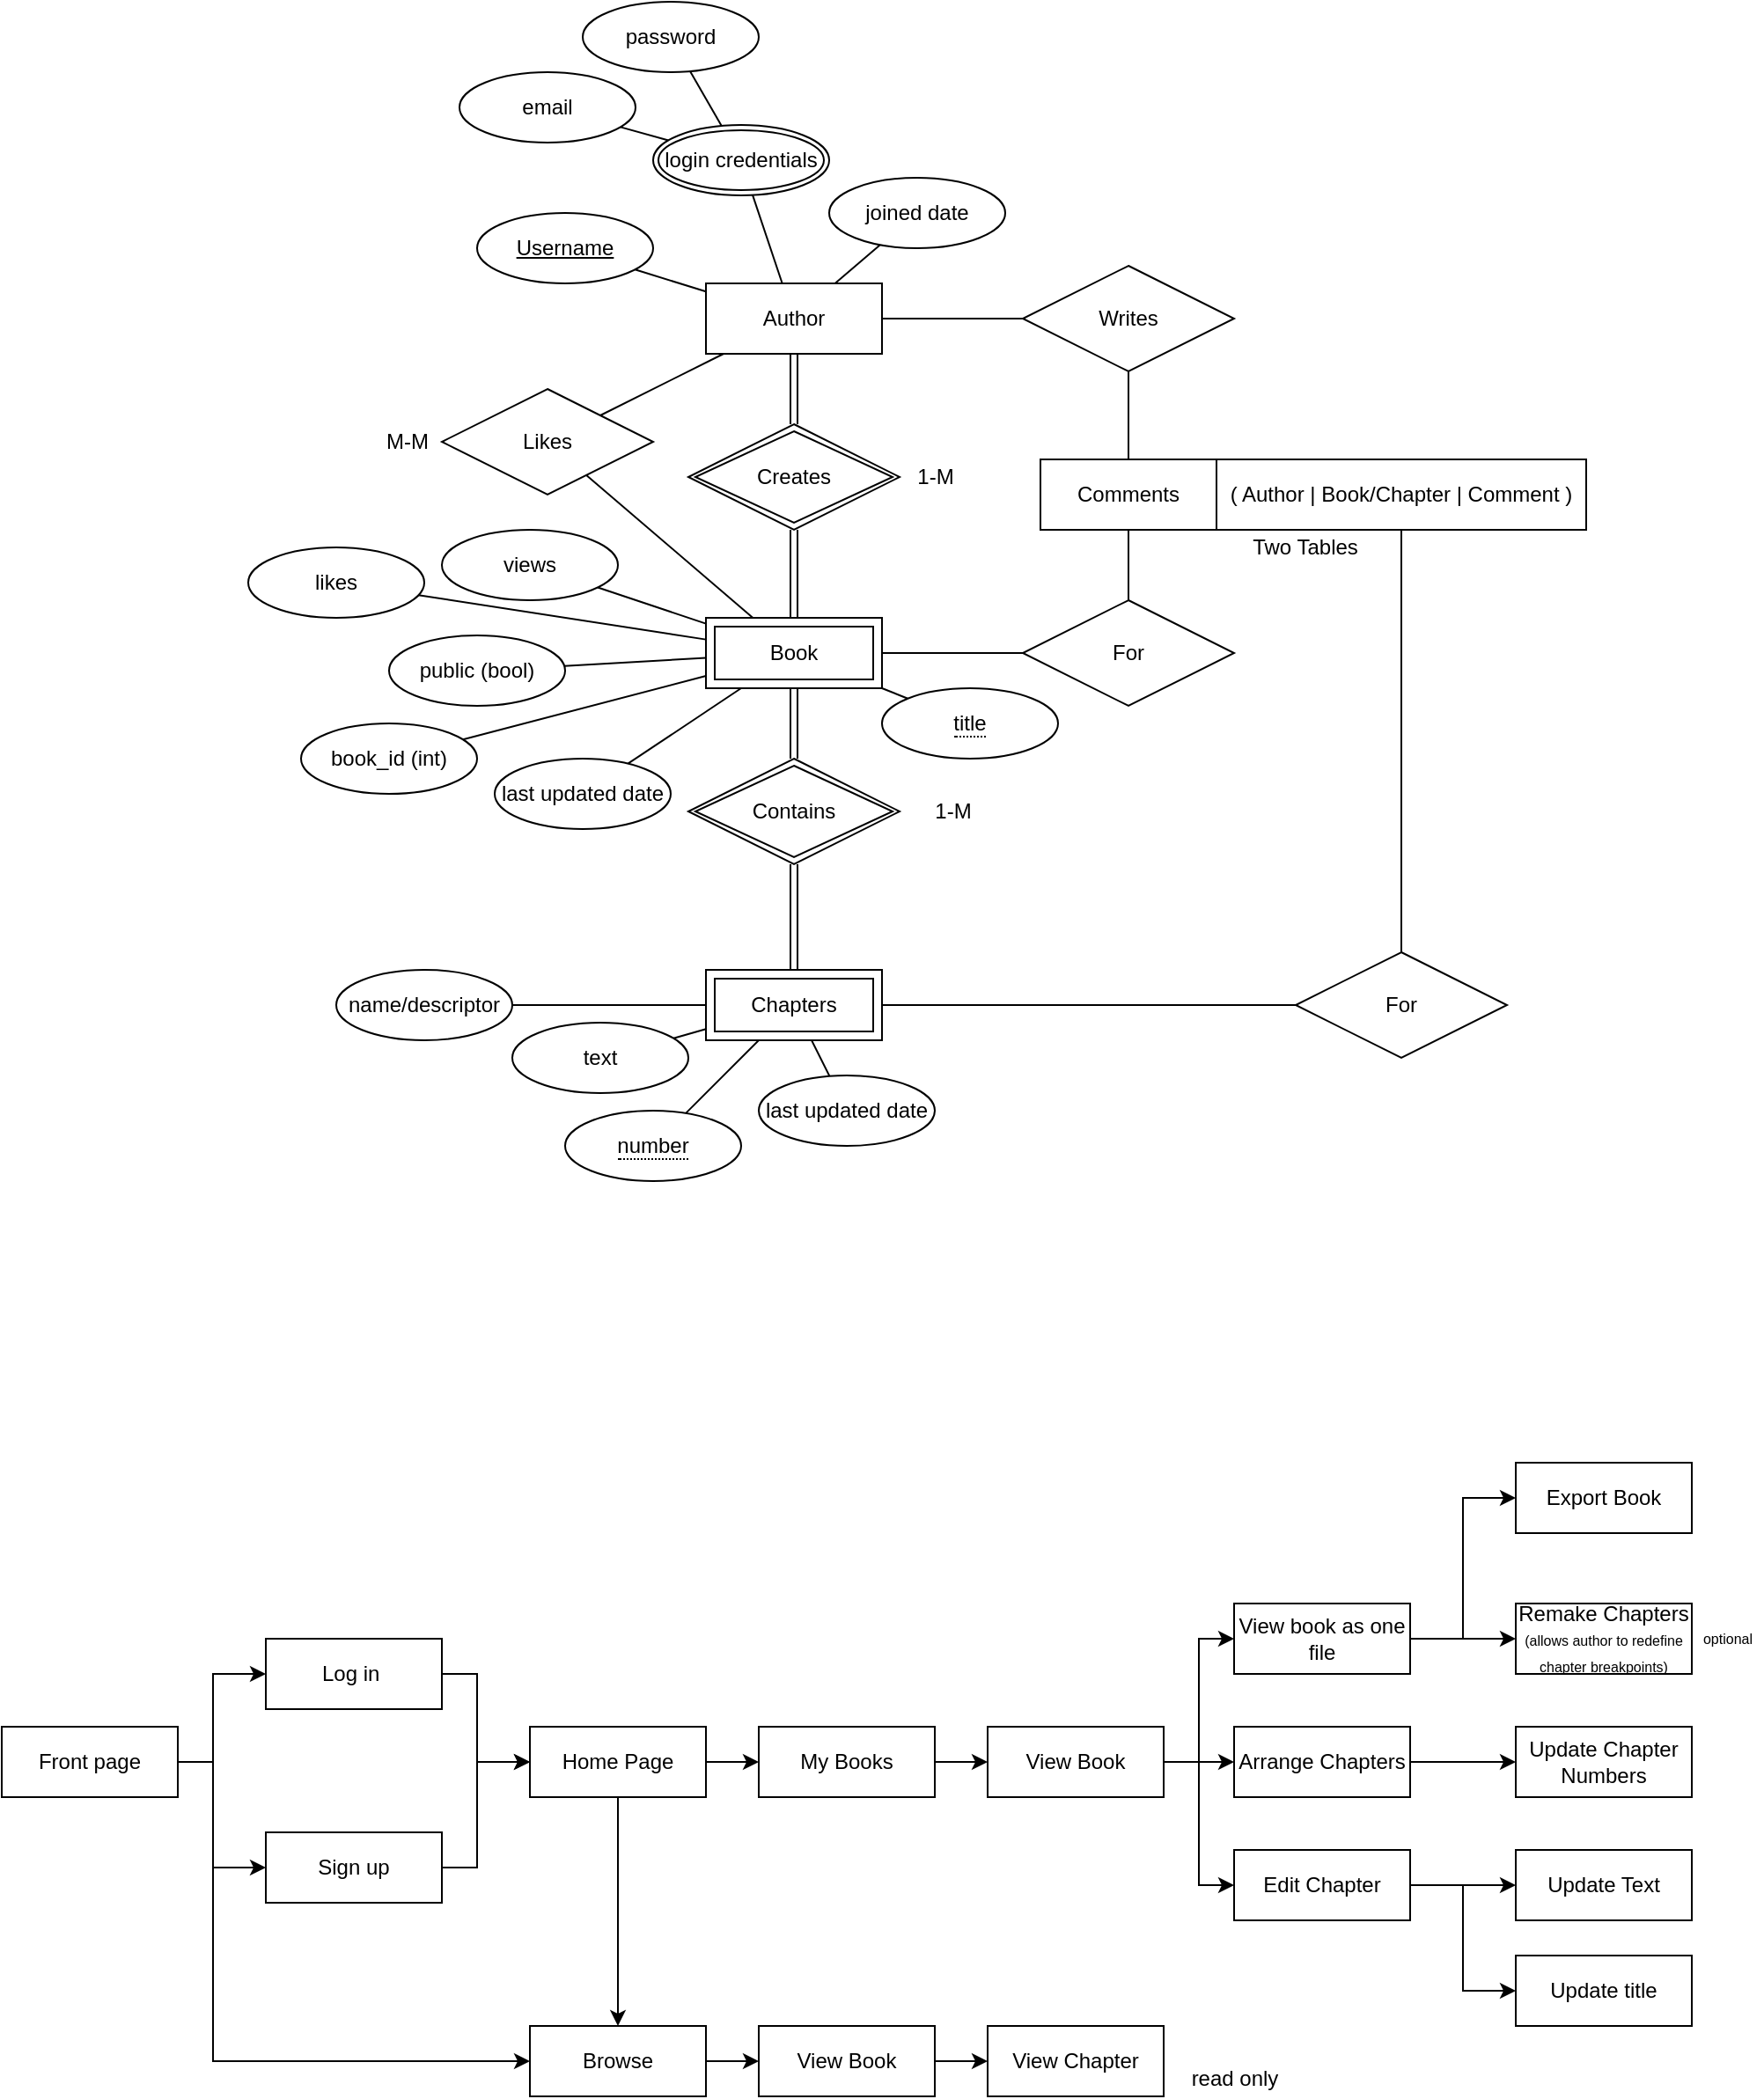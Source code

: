 <mxfile version="16.0.0" type="github"><diagram id="i01VUJJR0WLJMp-1cVsj" name="Page-1"><mxGraphModel dx="2523" dy="2034" grid="1" gridSize="10" guides="1" tooltips="1" connect="1" arrows="1" fold="1" page="1" pageScale="1" pageWidth="850" pageHeight="1100" math="0" shadow="0"><root><mxCell id="0"/><mxCell id="1" parent="0"/><mxCell id="I4n6glcD8BIyCKxKX_5C-17" style="edgeStyle=orthogonalEdgeStyle;rounded=0;orthogonalLoop=1;jettySize=auto;html=1;endArrow=classic;endFill=1;" edge="1" parent="1" source="I4n6glcD8BIyCKxKX_5C-13" target="I4n6glcD8BIyCKxKX_5C-14"><mxGeometry relative="1" as="geometry"><Array as="points"><mxPoint x="-400" y="690"/><mxPoint x="-400" y="640"/></Array></mxGeometry></mxCell><mxCell id="I4n6glcD8BIyCKxKX_5C-18" style="edgeStyle=orthogonalEdgeStyle;rounded=0;orthogonalLoop=1;jettySize=auto;html=1;endArrow=classic;endFill=1;" edge="1" parent="1" source="I4n6glcD8BIyCKxKX_5C-13" target="I4n6glcD8BIyCKxKX_5C-15"><mxGeometry relative="1" as="geometry"><Array as="points"><mxPoint x="-400" y="690"/><mxPoint x="-400" y="750"/></Array></mxGeometry></mxCell><mxCell id="I4n6glcD8BIyCKxKX_5C-26" style="edgeStyle=orthogonalEdgeStyle;rounded=0;orthogonalLoop=1;jettySize=auto;html=1;endArrow=classic;endFill=1;" edge="1" parent="1" source="I4n6glcD8BIyCKxKX_5C-13" target="I4n6glcD8BIyCKxKX_5C-25"><mxGeometry relative="1" as="geometry"><Array as="points"><mxPoint x="-400" y="690"/><mxPoint x="-400" y="860"/></Array></mxGeometry></mxCell><mxCell id="I4n6glcD8BIyCKxKX_5C-13" value="Front page" style="whiteSpace=wrap;html=1;align=center;" vertex="1" parent="1"><mxGeometry x="-520" y="670" width="100" height="40" as="geometry"/></mxCell><mxCell id="I4n6glcD8BIyCKxKX_5C-22" style="edgeStyle=orthogonalEdgeStyle;rounded=0;orthogonalLoop=1;jettySize=auto;html=1;endArrow=classic;endFill=1;" edge="1" parent="1" source="I4n6glcD8BIyCKxKX_5C-14" target="I4n6glcD8BIyCKxKX_5C-21"><mxGeometry relative="1" as="geometry"><Array as="points"><mxPoint x="-250" y="640"/><mxPoint x="-250" y="690"/></Array></mxGeometry></mxCell><mxCell id="I4n6glcD8BIyCKxKX_5C-14" value="Log in&amp;nbsp;" style="whiteSpace=wrap;html=1;align=center;" vertex="1" parent="1"><mxGeometry x="-370" y="620" width="100" height="40" as="geometry"/></mxCell><mxCell id="I4n6glcD8BIyCKxKX_5C-23" style="edgeStyle=orthogonalEdgeStyle;rounded=0;orthogonalLoop=1;jettySize=auto;html=1;endArrow=classic;endFill=1;" edge="1" parent="1" source="I4n6glcD8BIyCKxKX_5C-15" target="I4n6glcD8BIyCKxKX_5C-21"><mxGeometry relative="1" as="geometry"><Array as="points"><mxPoint x="-250" y="750"/><mxPoint x="-250" y="690"/></Array></mxGeometry></mxCell><mxCell id="I4n6glcD8BIyCKxKX_5C-15" value="Sign up" style="whiteSpace=wrap;html=1;align=center;" vertex="1" parent="1"><mxGeometry x="-370" y="730" width="100" height="40" as="geometry"/></mxCell><mxCell id="I4n6glcD8BIyCKxKX_5C-113" value="" style="edgeStyle=none;rounded=0;orthogonalLoop=1;jettySize=auto;html=1;endArrow=classic;endFill=1;" edge="1" parent="1" source="I4n6glcD8BIyCKxKX_5C-21" target="I4n6glcD8BIyCKxKX_5C-112"><mxGeometry relative="1" as="geometry"/></mxCell><mxCell id="I4n6glcD8BIyCKxKX_5C-117" style="edgeStyle=orthogonalEdgeStyle;rounded=0;orthogonalLoop=1;jettySize=auto;html=1;endArrow=classic;endFill=1;" edge="1" parent="1" source="I4n6glcD8BIyCKxKX_5C-21" target="I4n6glcD8BIyCKxKX_5C-25"><mxGeometry relative="1" as="geometry"/></mxCell><mxCell id="I4n6glcD8BIyCKxKX_5C-21" value="Home Page" style="whiteSpace=wrap;html=1;align=center;" vertex="1" parent="1"><mxGeometry x="-220" y="670" width="100" height="40" as="geometry"/></mxCell><mxCell id="I4n6glcD8BIyCKxKX_5C-109" value="" style="edgeStyle=none;rounded=0;orthogonalLoop=1;jettySize=auto;html=1;endArrow=classic;endFill=1;" edge="1" parent="1" source="I4n6glcD8BIyCKxKX_5C-25" target="I4n6glcD8BIyCKxKX_5C-108"><mxGeometry relative="1" as="geometry"/></mxCell><mxCell id="I4n6glcD8BIyCKxKX_5C-25" value="Browse" style="whiteSpace=wrap;html=1;align=center;" vertex="1" parent="1"><mxGeometry x="-220" y="840" width="100" height="40" as="geometry"/></mxCell><mxCell id="I4n6glcD8BIyCKxKX_5C-63" style="edgeStyle=none;rounded=0;orthogonalLoop=1;jettySize=auto;html=1;endArrow=none;endFill=0;" edge="1" parent="1" source="I4n6glcD8BIyCKxKX_5C-61" target="I4n6glcD8BIyCKxKX_5C-1"><mxGeometry relative="1" as="geometry"/></mxCell><mxCell id="I4n6glcD8BIyCKxKX_5C-61" value="&lt;u&gt;Username&lt;/u&gt;" style="ellipse;whiteSpace=wrap;html=1;align=center;" vertex="1" parent="1"><mxGeometry x="-250" y="-190" width="100" height="40" as="geometry"/></mxCell><mxCell id="I4n6glcD8BIyCKxKX_5C-81" style="edgeStyle=none;rounded=0;orthogonalLoop=1;jettySize=auto;html=1;endArrow=none;endFill=0;" edge="1" parent="1" source="I4n6glcD8BIyCKxKX_5C-1" target="I4n6glcD8BIyCKxKX_5C-80"><mxGeometry relative="1" as="geometry"/></mxCell><mxCell id="I4n6glcD8BIyCKxKX_5C-91" style="edgeStyle=none;rounded=0;orthogonalLoop=1;jettySize=auto;html=1;endArrow=none;endFill=0;" edge="1" parent="1" source="I4n6glcD8BIyCKxKX_5C-1" target="I4n6glcD8BIyCKxKX_5C-88"><mxGeometry relative="1" as="geometry"/></mxCell><mxCell id="I4n6glcD8BIyCKxKX_5C-1" value="Author" style="whiteSpace=wrap;html=1;align=center;" vertex="1" parent="1"><mxGeometry x="-120" y="-150" width="100" height="40" as="geometry"/></mxCell><mxCell id="I4n6glcD8BIyCKxKX_5C-27" value="public (bool)" style="ellipse;whiteSpace=wrap;html=1;align=center;" vertex="1" parent="1"><mxGeometry x="-300" y="50" width="100" height="40" as="geometry"/></mxCell><mxCell id="I4n6glcD8BIyCKxKX_5C-28" value="book_id (int)" style="ellipse;whiteSpace=wrap;html=1;align=center;" vertex="1" parent="1"><mxGeometry x="-350" y="100" width="100" height="40" as="geometry"/></mxCell><mxCell id="I4n6glcD8BIyCKxKX_5C-38" value="text" style="ellipse;whiteSpace=wrap;html=1;align=center;" vertex="1" parent="1"><mxGeometry x="-230" y="270" width="100" height="40" as="geometry"/></mxCell><mxCell id="I4n6glcD8BIyCKxKX_5C-45" value="Book" style="shape=ext;margin=3;double=1;whiteSpace=wrap;html=1;align=center;" vertex="1" parent="1"><mxGeometry x="-120" y="40" width="100" height="40" as="geometry"/></mxCell><mxCell id="I4n6glcD8BIyCKxKX_5C-33" value="" style="rounded=0;orthogonalLoop=1;jettySize=auto;html=1;endArrow=none;endFill=0;" edge="1" parent="1" source="I4n6glcD8BIyCKxKX_5C-27" target="I4n6glcD8BIyCKxKX_5C-45"><mxGeometry relative="1" as="geometry"><mxPoint x="-85" y="300" as="targetPoint"/></mxGeometry></mxCell><mxCell id="I4n6glcD8BIyCKxKX_5C-35" value="" style="edgeStyle=none;rounded=0;orthogonalLoop=1;jettySize=auto;html=1;endArrow=none;endFill=0;" edge="1" parent="1" source="I4n6glcD8BIyCKxKX_5C-28" target="I4n6glcD8BIyCKxKX_5C-45"><mxGeometry relative="1" as="geometry"><mxPoint x="-60" y="300" as="targetPoint"/></mxGeometry></mxCell><mxCell id="I4n6glcD8BIyCKxKX_5C-37" value="" style="edgeStyle=none;rounded=0;orthogonalLoop=1;jettySize=auto;html=1;endArrow=none;endFill=0;" edge="1" parent="1" source="I4n6glcD8BIyCKxKX_5C-65" target="I4n6glcD8BIyCKxKX_5C-45"><mxGeometry relative="1" as="geometry"><mxPoint x="10.856" y="53.686" as="sourcePoint"/><mxPoint x="-22" y="300" as="targetPoint"/></mxGeometry></mxCell><mxCell id="I4n6glcD8BIyCKxKX_5C-47" style="edgeStyle=none;shape=link;rounded=0;orthogonalLoop=1;jettySize=auto;html=1;endArrow=none;endFill=0;" edge="1" parent="1" source="I4n6glcD8BIyCKxKX_5C-46" target="I4n6glcD8BIyCKxKX_5C-45"><mxGeometry relative="1" as="geometry"/></mxCell><mxCell id="I4n6glcD8BIyCKxKX_5C-48" style="edgeStyle=none;shape=link;rounded=0;orthogonalLoop=1;jettySize=auto;html=1;entryX=0.5;entryY=1;entryDx=0;entryDy=0;endArrow=none;endFill=0;" edge="1" parent="1" source="I4n6glcD8BIyCKxKX_5C-46" target="I4n6glcD8BIyCKxKX_5C-1"><mxGeometry relative="1" as="geometry"/></mxCell><mxCell id="I4n6glcD8BIyCKxKX_5C-46" value="Creates" style="shape=rhombus;double=1;perimeter=rhombusPerimeter;whiteSpace=wrap;html=1;align=center;" vertex="1" parent="1"><mxGeometry x="-130" y="-70" width="120" height="60" as="geometry"/></mxCell><mxCell id="I4n6glcD8BIyCKxKX_5C-49" value="Chapters" style="shape=ext;margin=3;double=1;whiteSpace=wrap;html=1;align=center;" vertex="1" parent="1"><mxGeometry x="-120" y="240" width="100" height="40" as="geometry"/></mxCell><mxCell id="I4n6glcD8BIyCKxKX_5C-54" style="edgeStyle=none;rounded=0;orthogonalLoop=1;jettySize=auto;html=1;endArrow=none;endFill=0;" edge="1" parent="1" source="I4n6glcD8BIyCKxKX_5C-38" target="I4n6glcD8BIyCKxKX_5C-49"><mxGeometry relative="1" as="geometry"/></mxCell><mxCell id="I4n6glcD8BIyCKxKX_5C-55" value="" style="edgeStyle=none;rounded=0;orthogonalLoop=1;jettySize=auto;html=1;endArrow=none;endFill=0;" edge="1" parent="1" source="I4n6glcD8BIyCKxKX_5C-64" target="I4n6glcD8BIyCKxKX_5C-49"><mxGeometry relative="1" as="geometry"><mxPoint x="-83.554" y="300.167" as="sourcePoint"/></mxGeometry></mxCell><mxCell id="I4n6glcD8BIyCKxKX_5C-52" style="edgeStyle=none;shape=link;rounded=0;orthogonalLoop=1;jettySize=auto;html=1;endArrow=none;endFill=0;" edge="1" parent="1" source="I4n6glcD8BIyCKxKX_5C-50" target="I4n6glcD8BIyCKxKX_5C-45"><mxGeometry relative="1" as="geometry"/></mxCell><mxCell id="I4n6glcD8BIyCKxKX_5C-53" style="edgeStyle=none;shape=link;rounded=0;orthogonalLoop=1;jettySize=auto;html=1;endArrow=none;endFill=0;" edge="1" parent="1" source="I4n6glcD8BIyCKxKX_5C-50" target="I4n6glcD8BIyCKxKX_5C-49"><mxGeometry relative="1" as="geometry"/></mxCell><mxCell id="I4n6glcD8BIyCKxKX_5C-50" value="Contains" style="shape=rhombus;double=1;perimeter=rhombusPerimeter;whiteSpace=wrap;html=1;align=center;" vertex="1" parent="1"><mxGeometry x="-130" y="120" width="120" height="60" as="geometry"/></mxCell><mxCell id="I4n6glcD8BIyCKxKX_5C-57" style="edgeStyle=none;rounded=0;orthogonalLoop=1;jettySize=auto;html=1;endArrow=none;endFill=0;" edge="1" parent="1" source="I4n6glcD8BIyCKxKX_5C-56" target="I4n6glcD8BIyCKxKX_5C-49"><mxGeometry relative="1" as="geometry"/></mxCell><mxCell id="I4n6glcD8BIyCKxKX_5C-56" value="last updated date" style="ellipse;whiteSpace=wrap;html=1;align=center;" vertex="1" parent="1"><mxGeometry x="-90" y="300" width="100" height="40" as="geometry"/></mxCell><mxCell id="I4n6glcD8BIyCKxKX_5C-59" style="edgeStyle=none;rounded=0;orthogonalLoop=1;jettySize=auto;html=1;endArrow=none;endFill=0;" edge="1" parent="1" source="I4n6glcD8BIyCKxKX_5C-58" target="I4n6glcD8BIyCKxKX_5C-45"><mxGeometry relative="1" as="geometry"/></mxCell><mxCell id="I4n6glcD8BIyCKxKX_5C-58" value="last updated date" style="ellipse;whiteSpace=wrap;html=1;align=center;" vertex="1" parent="1"><mxGeometry x="-240" y="120" width="100" height="40" as="geometry"/></mxCell><mxCell id="I4n6glcD8BIyCKxKX_5C-64" value="&lt;span style=&quot;border-bottom: 1px dotted&quot;&gt;number&lt;br&gt;&lt;/span&gt;" style="ellipse;whiteSpace=wrap;html=1;align=center;" vertex="1" parent="1"><mxGeometry x="-200" y="320" width="100" height="40" as="geometry"/></mxCell><mxCell id="I4n6glcD8BIyCKxKX_5C-65" value="&lt;span style=&quot;border-bottom: 1px dotted&quot;&gt;title&lt;/span&gt;" style="ellipse;whiteSpace=wrap;html=1;align=center;" vertex="1" parent="1"><mxGeometry x="-20" y="80" width="100" height="40" as="geometry"/></mxCell><mxCell id="I4n6glcD8BIyCKxKX_5C-67" style="edgeStyle=none;rounded=0;orthogonalLoop=1;jettySize=auto;html=1;endArrow=none;endFill=0;" edge="1" parent="1" source="I4n6glcD8BIyCKxKX_5C-66" target="I4n6glcD8BIyCKxKX_5C-49"><mxGeometry relative="1" as="geometry"/></mxCell><mxCell id="I4n6glcD8BIyCKxKX_5C-66" value="name/descriptor" style="ellipse;whiteSpace=wrap;html=1;align=center;" vertex="1" parent="1"><mxGeometry x="-330" y="240" width="100" height="40" as="geometry"/></mxCell><mxCell id="I4n6glcD8BIyCKxKX_5C-70" value="" style="edgeStyle=none;rounded=0;orthogonalLoop=1;jettySize=auto;html=1;endArrow=none;endFill=0;" edge="1" parent="1" source="I4n6glcD8BIyCKxKX_5C-69" target="I4n6glcD8BIyCKxKX_5C-1"><mxGeometry relative="1" as="geometry"/></mxCell><mxCell id="I4n6glcD8BIyCKxKX_5C-69" value="login credentials" style="ellipse;shape=doubleEllipse;margin=3;whiteSpace=wrap;html=1;align=center;" vertex="1" parent="1"><mxGeometry x="-150" y="-240" width="100" height="40" as="geometry"/></mxCell><mxCell id="I4n6glcD8BIyCKxKX_5C-73" style="edgeStyle=none;rounded=0;orthogonalLoop=1;jettySize=auto;html=1;endArrow=none;endFill=0;" edge="1" parent="1" source="I4n6glcD8BIyCKxKX_5C-71" target="I4n6glcD8BIyCKxKX_5C-69"><mxGeometry relative="1" as="geometry"/></mxCell><mxCell id="I4n6glcD8BIyCKxKX_5C-71" value="password" style="ellipse;whiteSpace=wrap;html=1;align=center;" vertex="1" parent="1"><mxGeometry x="-190" y="-310" width="100" height="40" as="geometry"/></mxCell><mxCell id="I4n6glcD8BIyCKxKX_5C-74" style="edgeStyle=none;rounded=0;orthogonalLoop=1;jettySize=auto;html=1;endArrow=none;endFill=0;" edge="1" parent="1" source="I4n6glcD8BIyCKxKX_5C-72" target="I4n6glcD8BIyCKxKX_5C-69"><mxGeometry relative="1" as="geometry"/></mxCell><mxCell id="I4n6glcD8BIyCKxKX_5C-72" value="email" style="ellipse;whiteSpace=wrap;html=1;align=center;" vertex="1" parent="1"><mxGeometry x="-260" y="-270" width="100" height="40" as="geometry"/></mxCell><mxCell id="I4n6glcD8BIyCKxKX_5C-76" style="edgeStyle=none;rounded=0;orthogonalLoop=1;jettySize=auto;html=1;endArrow=none;endFill=0;" edge="1" parent="1" source="I4n6glcD8BIyCKxKX_5C-75" target="I4n6glcD8BIyCKxKX_5C-1"><mxGeometry relative="1" as="geometry"/></mxCell><mxCell id="I4n6glcD8BIyCKxKX_5C-75" value="joined date" style="ellipse;whiteSpace=wrap;html=1;align=center;" vertex="1" parent="1"><mxGeometry x="-50" y="-210" width="100" height="40" as="geometry"/></mxCell><mxCell id="I4n6glcD8BIyCKxKX_5C-78" style="edgeStyle=none;rounded=0;orthogonalLoop=1;jettySize=auto;html=1;endArrow=none;endFill=0;" edge="1" parent="1" source="I4n6glcD8BIyCKxKX_5C-77" target="I4n6glcD8BIyCKxKX_5C-45"><mxGeometry relative="1" as="geometry"/></mxCell><mxCell id="I4n6glcD8BIyCKxKX_5C-77" value="likes" style="ellipse;whiteSpace=wrap;html=1;align=center;" vertex="1" parent="1"><mxGeometry x="-380" width="100" height="40" as="geometry"/></mxCell><mxCell id="I4n6glcD8BIyCKxKX_5C-82" style="edgeStyle=none;rounded=0;orthogonalLoop=1;jettySize=auto;html=1;endArrow=none;endFill=0;" edge="1" parent="1" source="I4n6glcD8BIyCKxKX_5C-80" target="I4n6glcD8BIyCKxKX_5C-45"><mxGeometry relative="1" as="geometry"/></mxCell><mxCell id="I4n6glcD8BIyCKxKX_5C-80" value="Likes" style="shape=rhombus;perimeter=rhombusPerimeter;whiteSpace=wrap;html=1;align=center;" vertex="1" parent="1"><mxGeometry x="-270" y="-90" width="120" height="60" as="geometry"/></mxCell><mxCell id="I4n6glcD8BIyCKxKX_5C-83" value="M-M" style="text;html=1;align=center;verticalAlign=middle;resizable=0;points=[];autosize=1;strokeColor=none;fillColor=none;" vertex="1" parent="1"><mxGeometry x="-310" y="-70" width="40" height="20" as="geometry"/></mxCell><mxCell id="I4n6glcD8BIyCKxKX_5C-84" value="1-M" style="text;html=1;align=center;verticalAlign=middle;resizable=0;points=[];autosize=1;strokeColor=none;fillColor=none;" vertex="1" parent="1"><mxGeometry x="-10" y="-50" width="40" height="20" as="geometry"/></mxCell><mxCell id="I4n6glcD8BIyCKxKX_5C-85" value="1-M" style="text;html=1;align=center;verticalAlign=middle;resizable=0;points=[];autosize=1;strokeColor=none;fillColor=none;" vertex="1" parent="1"><mxGeometry y="140" width="40" height="20" as="geometry"/></mxCell><mxCell id="I4n6glcD8BIyCKxKX_5C-87" style="edgeStyle=none;rounded=0;orthogonalLoop=1;jettySize=auto;html=1;endArrow=none;endFill=0;" edge="1" parent="1" source="I4n6glcD8BIyCKxKX_5C-86" target="I4n6glcD8BIyCKxKX_5C-45"><mxGeometry relative="1" as="geometry"/></mxCell><mxCell id="I4n6glcD8BIyCKxKX_5C-86" value="views" style="ellipse;whiteSpace=wrap;html=1;align=center;" vertex="1" parent="1"><mxGeometry x="-270" y="-10" width="100" height="40" as="geometry"/></mxCell><mxCell id="I4n6glcD8BIyCKxKX_5C-92" style="edgeStyle=none;rounded=0;orthogonalLoop=1;jettySize=auto;html=1;endArrow=none;endFill=0;" edge="1" parent="1" source="I4n6glcD8BIyCKxKX_5C-88" target="I4n6glcD8BIyCKxKX_5C-89"><mxGeometry relative="1" as="geometry"/></mxCell><mxCell id="I4n6glcD8BIyCKxKX_5C-88" value="Writes" style="shape=rhombus;perimeter=rhombusPerimeter;whiteSpace=wrap;html=1;align=center;" vertex="1" parent="1"><mxGeometry x="60" y="-160" width="120" height="60" as="geometry"/></mxCell><mxCell id="I4n6glcD8BIyCKxKX_5C-93" style="edgeStyle=none;rounded=0;orthogonalLoop=1;jettySize=auto;html=1;endArrow=none;endFill=0;" edge="1" parent="1" source="I4n6glcD8BIyCKxKX_5C-89" target="I4n6glcD8BIyCKxKX_5C-90"><mxGeometry relative="1" as="geometry"/></mxCell><mxCell id="I4n6glcD8BIyCKxKX_5C-89" value="Comments" style="whiteSpace=wrap;html=1;align=center;" vertex="1" parent="1"><mxGeometry x="70" y="-50" width="100" height="40" as="geometry"/></mxCell><mxCell id="I4n6glcD8BIyCKxKX_5C-94" style="edgeStyle=none;rounded=0;orthogonalLoop=1;jettySize=auto;html=1;endArrow=none;endFill=0;" edge="1" parent="1" source="I4n6glcD8BIyCKxKX_5C-90" target="I4n6glcD8BIyCKxKX_5C-45"><mxGeometry relative="1" as="geometry"/></mxCell><mxCell id="I4n6glcD8BIyCKxKX_5C-90" value="For" style="shape=rhombus;perimeter=rhombusPerimeter;whiteSpace=wrap;html=1;align=center;" vertex="1" parent="1"><mxGeometry x="60" y="30" width="120" height="60" as="geometry"/></mxCell><mxCell id="I4n6glcD8BIyCKxKX_5C-101" value="&lt;span style=&quot;text-align: left&quot;&gt;( Author | Book/Chapter | Comment )&lt;/span&gt;" style="whiteSpace=wrap;html=1;align=center;" vertex="1" parent="1"><mxGeometry x="170" y="-50" width="210" height="40" as="geometry"/></mxCell><mxCell id="I4n6glcD8BIyCKxKX_5C-103" style="edgeStyle=none;rounded=0;orthogonalLoop=1;jettySize=auto;html=1;endArrow=none;endFill=0;" edge="1" parent="1" source="I4n6glcD8BIyCKxKX_5C-102" target="I4n6glcD8BIyCKxKX_5C-101"><mxGeometry relative="1" as="geometry"/></mxCell><mxCell id="I4n6glcD8BIyCKxKX_5C-105" style="edgeStyle=none;rounded=0;orthogonalLoop=1;jettySize=auto;html=1;endArrow=none;endFill=0;" edge="1" parent="1" source="I4n6glcD8BIyCKxKX_5C-102" target="I4n6glcD8BIyCKxKX_5C-49"><mxGeometry relative="1" as="geometry"/></mxCell><mxCell id="I4n6glcD8BIyCKxKX_5C-102" value="For" style="shape=rhombus;perimeter=rhombusPerimeter;whiteSpace=wrap;html=1;align=center;" vertex="1" parent="1"><mxGeometry x="215" y="230" width="120" height="60" as="geometry"/></mxCell><mxCell id="I4n6glcD8BIyCKxKX_5C-107" value="Two Tables" style="text;html=1;align=center;verticalAlign=middle;resizable=0;points=[];autosize=1;strokeColor=none;fillColor=none;" vertex="1" parent="1"><mxGeometry x="180" y="-10" width="80" height="20" as="geometry"/></mxCell><mxCell id="I4n6glcD8BIyCKxKX_5C-111" value="" style="edgeStyle=none;rounded=0;orthogonalLoop=1;jettySize=auto;html=1;endArrow=classic;endFill=1;" edge="1" parent="1" source="I4n6glcD8BIyCKxKX_5C-108" target="I4n6glcD8BIyCKxKX_5C-110"><mxGeometry relative="1" as="geometry"/></mxCell><mxCell id="I4n6glcD8BIyCKxKX_5C-108" value="View Book" style="whiteSpace=wrap;html=1;align=center;" vertex="1" parent="1"><mxGeometry x="-90" y="840" width="100" height="40" as="geometry"/></mxCell><mxCell id="I4n6glcD8BIyCKxKX_5C-110" value="View Chapter" style="whiteSpace=wrap;html=1;align=center;" vertex="1" parent="1"><mxGeometry x="40" y="840" width="100" height="40" as="geometry"/></mxCell><mxCell id="I4n6glcD8BIyCKxKX_5C-115" value="" style="edgeStyle=none;rounded=0;orthogonalLoop=1;jettySize=auto;html=1;endArrow=classic;endFill=1;" edge="1" parent="1" source="I4n6glcD8BIyCKxKX_5C-112" target="I4n6glcD8BIyCKxKX_5C-114"><mxGeometry relative="1" as="geometry"/></mxCell><mxCell id="I4n6glcD8BIyCKxKX_5C-112" value="My Books" style="whiteSpace=wrap;html=1;align=center;" vertex="1" parent="1"><mxGeometry x="-90" y="670" width="100" height="40" as="geometry"/></mxCell><mxCell id="I4n6glcD8BIyCKxKX_5C-119" value="" style="edgeStyle=orthogonalEdgeStyle;rounded=0;orthogonalLoop=1;jettySize=auto;html=1;endArrow=classic;endFill=1;" edge="1" parent="1" source="I4n6glcD8BIyCKxKX_5C-114" target="I4n6glcD8BIyCKxKX_5C-118"><mxGeometry relative="1" as="geometry"/></mxCell><mxCell id="I4n6glcD8BIyCKxKX_5C-122" style="edgeStyle=orthogonalEdgeStyle;rounded=0;orthogonalLoop=1;jettySize=auto;html=1;endArrow=classic;endFill=1;" edge="1" parent="1" source="I4n6glcD8BIyCKxKX_5C-114" target="I4n6glcD8BIyCKxKX_5C-123"><mxGeometry relative="1" as="geometry"><mxPoint x="160" y="620" as="targetPoint"/><Array as="points"><mxPoint x="160" y="690"/><mxPoint x="160" y="620"/></Array></mxGeometry></mxCell><mxCell id="I4n6glcD8BIyCKxKX_5C-114" value="View Book" style="whiteSpace=wrap;html=1;align=center;" vertex="1" parent="1"><mxGeometry x="40" y="670" width="100" height="40" as="geometry"/></mxCell><mxCell id="I4n6glcD8BIyCKxKX_5C-121" value="" style="edgeStyle=orthogonalEdgeStyle;rounded=0;orthogonalLoop=1;jettySize=auto;html=1;endArrow=classic;endFill=1;" edge="1" parent="1" source="I4n6glcD8BIyCKxKX_5C-114" target="I4n6glcD8BIyCKxKX_5C-120"><mxGeometry relative="1" as="geometry"><Array as="points"><mxPoint x="160" y="690"/><mxPoint x="160" y="760"/></Array></mxGeometry></mxCell><mxCell id="I4n6glcD8BIyCKxKX_5C-132" value="" style="edgeStyle=orthogonalEdgeStyle;rounded=0;orthogonalLoop=1;jettySize=auto;html=1;fontSize=8;endArrow=classic;endFill=1;" edge="1" parent="1" source="I4n6glcD8BIyCKxKX_5C-118" target="I4n6glcD8BIyCKxKX_5C-131"><mxGeometry relative="1" as="geometry"/></mxCell><mxCell id="I4n6glcD8BIyCKxKX_5C-118" value="Arrange Chapters" style="whiteSpace=wrap;html=1;align=center;" vertex="1" parent="1"><mxGeometry x="180" y="670" width="100" height="40" as="geometry"/></mxCell><mxCell id="I4n6glcD8BIyCKxKX_5C-134" value="" style="edgeStyle=orthogonalEdgeStyle;rounded=0;orthogonalLoop=1;jettySize=auto;html=1;fontSize=8;endArrow=classic;endFill=1;" edge="1" parent="1" source="I4n6glcD8BIyCKxKX_5C-120" target="I4n6glcD8BIyCKxKX_5C-133"><mxGeometry relative="1" as="geometry"/></mxCell><mxCell id="I4n6glcD8BIyCKxKX_5C-140" style="edgeStyle=orthogonalEdgeStyle;rounded=0;orthogonalLoop=1;jettySize=auto;html=1;fontSize=12;endArrow=classic;endFill=1;" edge="1" parent="1" source="I4n6glcD8BIyCKxKX_5C-120" target="I4n6glcD8BIyCKxKX_5C-135"><mxGeometry relative="1" as="geometry"><Array as="points"><mxPoint x="310" y="760"/><mxPoint x="310" y="820"/></Array></mxGeometry></mxCell><mxCell id="I4n6glcD8BIyCKxKX_5C-120" value="Edit Chapter" style="whiteSpace=wrap;html=1;align=center;" vertex="1" parent="1"><mxGeometry x="180" y="740" width="100" height="40" as="geometry"/></mxCell><mxCell id="I4n6glcD8BIyCKxKX_5C-126" value="" style="edgeStyle=orthogonalEdgeStyle;rounded=0;orthogonalLoop=1;jettySize=auto;html=1;endArrow=classic;endFill=1;" edge="1" parent="1" source="I4n6glcD8BIyCKxKX_5C-123" target="I4n6glcD8BIyCKxKX_5C-125"><mxGeometry relative="1" as="geometry"><Array as="points"><mxPoint x="310" y="620"/><mxPoint x="310" y="540"/></Array></mxGeometry></mxCell><mxCell id="I4n6glcD8BIyCKxKX_5C-128" style="edgeStyle=orthogonalEdgeStyle;rounded=0;orthogonalLoop=1;jettySize=auto;html=1;endArrow=classic;endFill=1;" edge="1" parent="1" source="I4n6glcD8BIyCKxKX_5C-123" target="I4n6glcD8BIyCKxKX_5C-127"><mxGeometry relative="1" as="geometry"/></mxCell><mxCell id="I4n6glcD8BIyCKxKX_5C-123" value="View book as one file" style="whiteSpace=wrap;html=1;align=center;" vertex="1" parent="1"><mxGeometry x="180" y="600" width="100" height="40" as="geometry"/></mxCell><mxCell id="I4n6glcD8BIyCKxKX_5C-125" value="Export Book" style="whiteSpace=wrap;html=1;align=center;" vertex="1" parent="1"><mxGeometry x="340" y="520" width="100" height="40" as="geometry"/></mxCell><mxCell id="I4n6glcD8BIyCKxKX_5C-127" value="Remake Chapters&lt;br&gt;&lt;font style=&quot;font-size: 8px&quot;&gt;(allows author to redefine chapter breakpoints)&lt;/font&gt;" style="whiteSpace=wrap;html=1;align=center;" vertex="1" parent="1"><mxGeometry x="340" y="600" width="100" height="40" as="geometry"/></mxCell><mxCell id="I4n6glcD8BIyCKxKX_5C-129" value="optional" style="text;html=1;align=center;verticalAlign=middle;resizable=0;points=[];autosize=1;strokeColor=none;fillColor=none;fontSize=8;" vertex="1" parent="1"><mxGeometry x="440" y="610" width="40" height="20" as="geometry"/></mxCell><mxCell id="I4n6glcD8BIyCKxKX_5C-131" value="Update Chapter Numbers" style="whiteSpace=wrap;html=1;align=center;" vertex="1" parent="1"><mxGeometry x="340" y="670" width="100" height="40" as="geometry"/></mxCell><mxCell id="I4n6glcD8BIyCKxKX_5C-133" value="Update Text" style="whiteSpace=wrap;html=1;align=center;" vertex="1" parent="1"><mxGeometry x="340" y="740" width="100" height="40" as="geometry"/></mxCell><mxCell id="I4n6glcD8BIyCKxKX_5C-135" value="&lt;font style=&quot;font-size: 12px&quot;&gt;Update title&lt;/font&gt;" style="whiteSpace=wrap;html=1;align=center;fontSize=8;" vertex="1" parent="1"><mxGeometry x="340" y="800" width="100" height="40" as="geometry"/></mxCell><mxCell id="I4n6glcD8BIyCKxKX_5C-141" value="read only" style="text;html=1;align=center;verticalAlign=middle;resizable=0;points=[];autosize=1;strokeColor=none;fillColor=none;fontSize=12;" vertex="1" parent="1"><mxGeometry x="150" y="860" width="60" height="20" as="geometry"/></mxCell></root></mxGraphModel></diagram></mxfile>